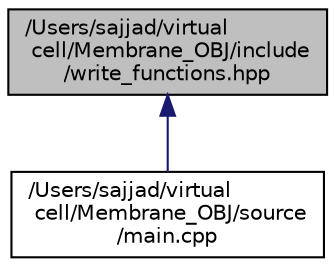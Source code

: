 digraph "/Users/sajjad/virtual cell/Membrane_OBJ/include/write_functions.hpp"
{
 // LATEX_PDF_SIZE
  edge [fontname="Helvetica",fontsize="10",labelfontname="Helvetica",labelfontsize="10"];
  node [fontname="Helvetica",fontsize="10",shape=record];
  Node17 [label="/Users/sajjad/virtual\l cell/Membrane_OBJ/include\l/write_functions.hpp",height=0.2,width=0.4,color="black", fillcolor="grey75", style="filled", fontcolor="black",tooltip=" "];
  Node17 -> Node18 [dir="back",color="midnightblue",fontsize="10",style="solid"];
  Node18 [label="/Users/sajjad/virtual\l cell/Membrane_OBJ/source\l/main.cpp",height=0.2,width=0.4,color="black", fillcolor="white", style="filled",URL="$main_8cpp.html",tooltip=" "];
}
